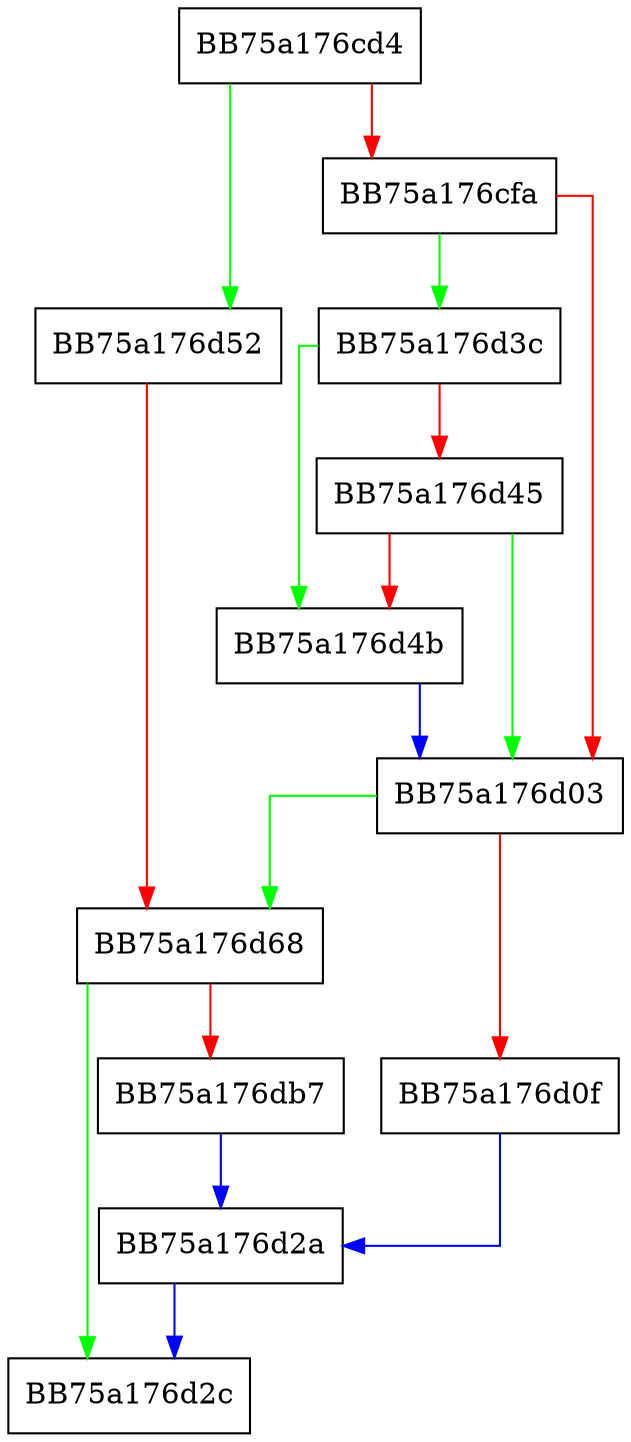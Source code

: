 digraph numNegate {
  node [shape="box"];
  graph [splines=ortho];
  BB75a176cd4 -> BB75a176d52 [color="green"];
  BB75a176cd4 -> BB75a176cfa [color="red"];
  BB75a176cfa -> BB75a176d3c [color="green"];
  BB75a176cfa -> BB75a176d03 [color="red"];
  BB75a176d03 -> BB75a176d68 [color="green"];
  BB75a176d03 -> BB75a176d0f [color="red"];
  BB75a176d0f -> BB75a176d2a [color="blue"];
  BB75a176d2a -> BB75a176d2c [color="blue"];
  BB75a176d3c -> BB75a176d4b [color="green"];
  BB75a176d3c -> BB75a176d45 [color="red"];
  BB75a176d45 -> BB75a176d03 [color="green"];
  BB75a176d45 -> BB75a176d4b [color="red"];
  BB75a176d4b -> BB75a176d03 [color="blue"];
  BB75a176d52 -> BB75a176d68 [color="red"];
  BB75a176d68 -> BB75a176d2c [color="green"];
  BB75a176d68 -> BB75a176db7 [color="red"];
  BB75a176db7 -> BB75a176d2a [color="blue"];
}